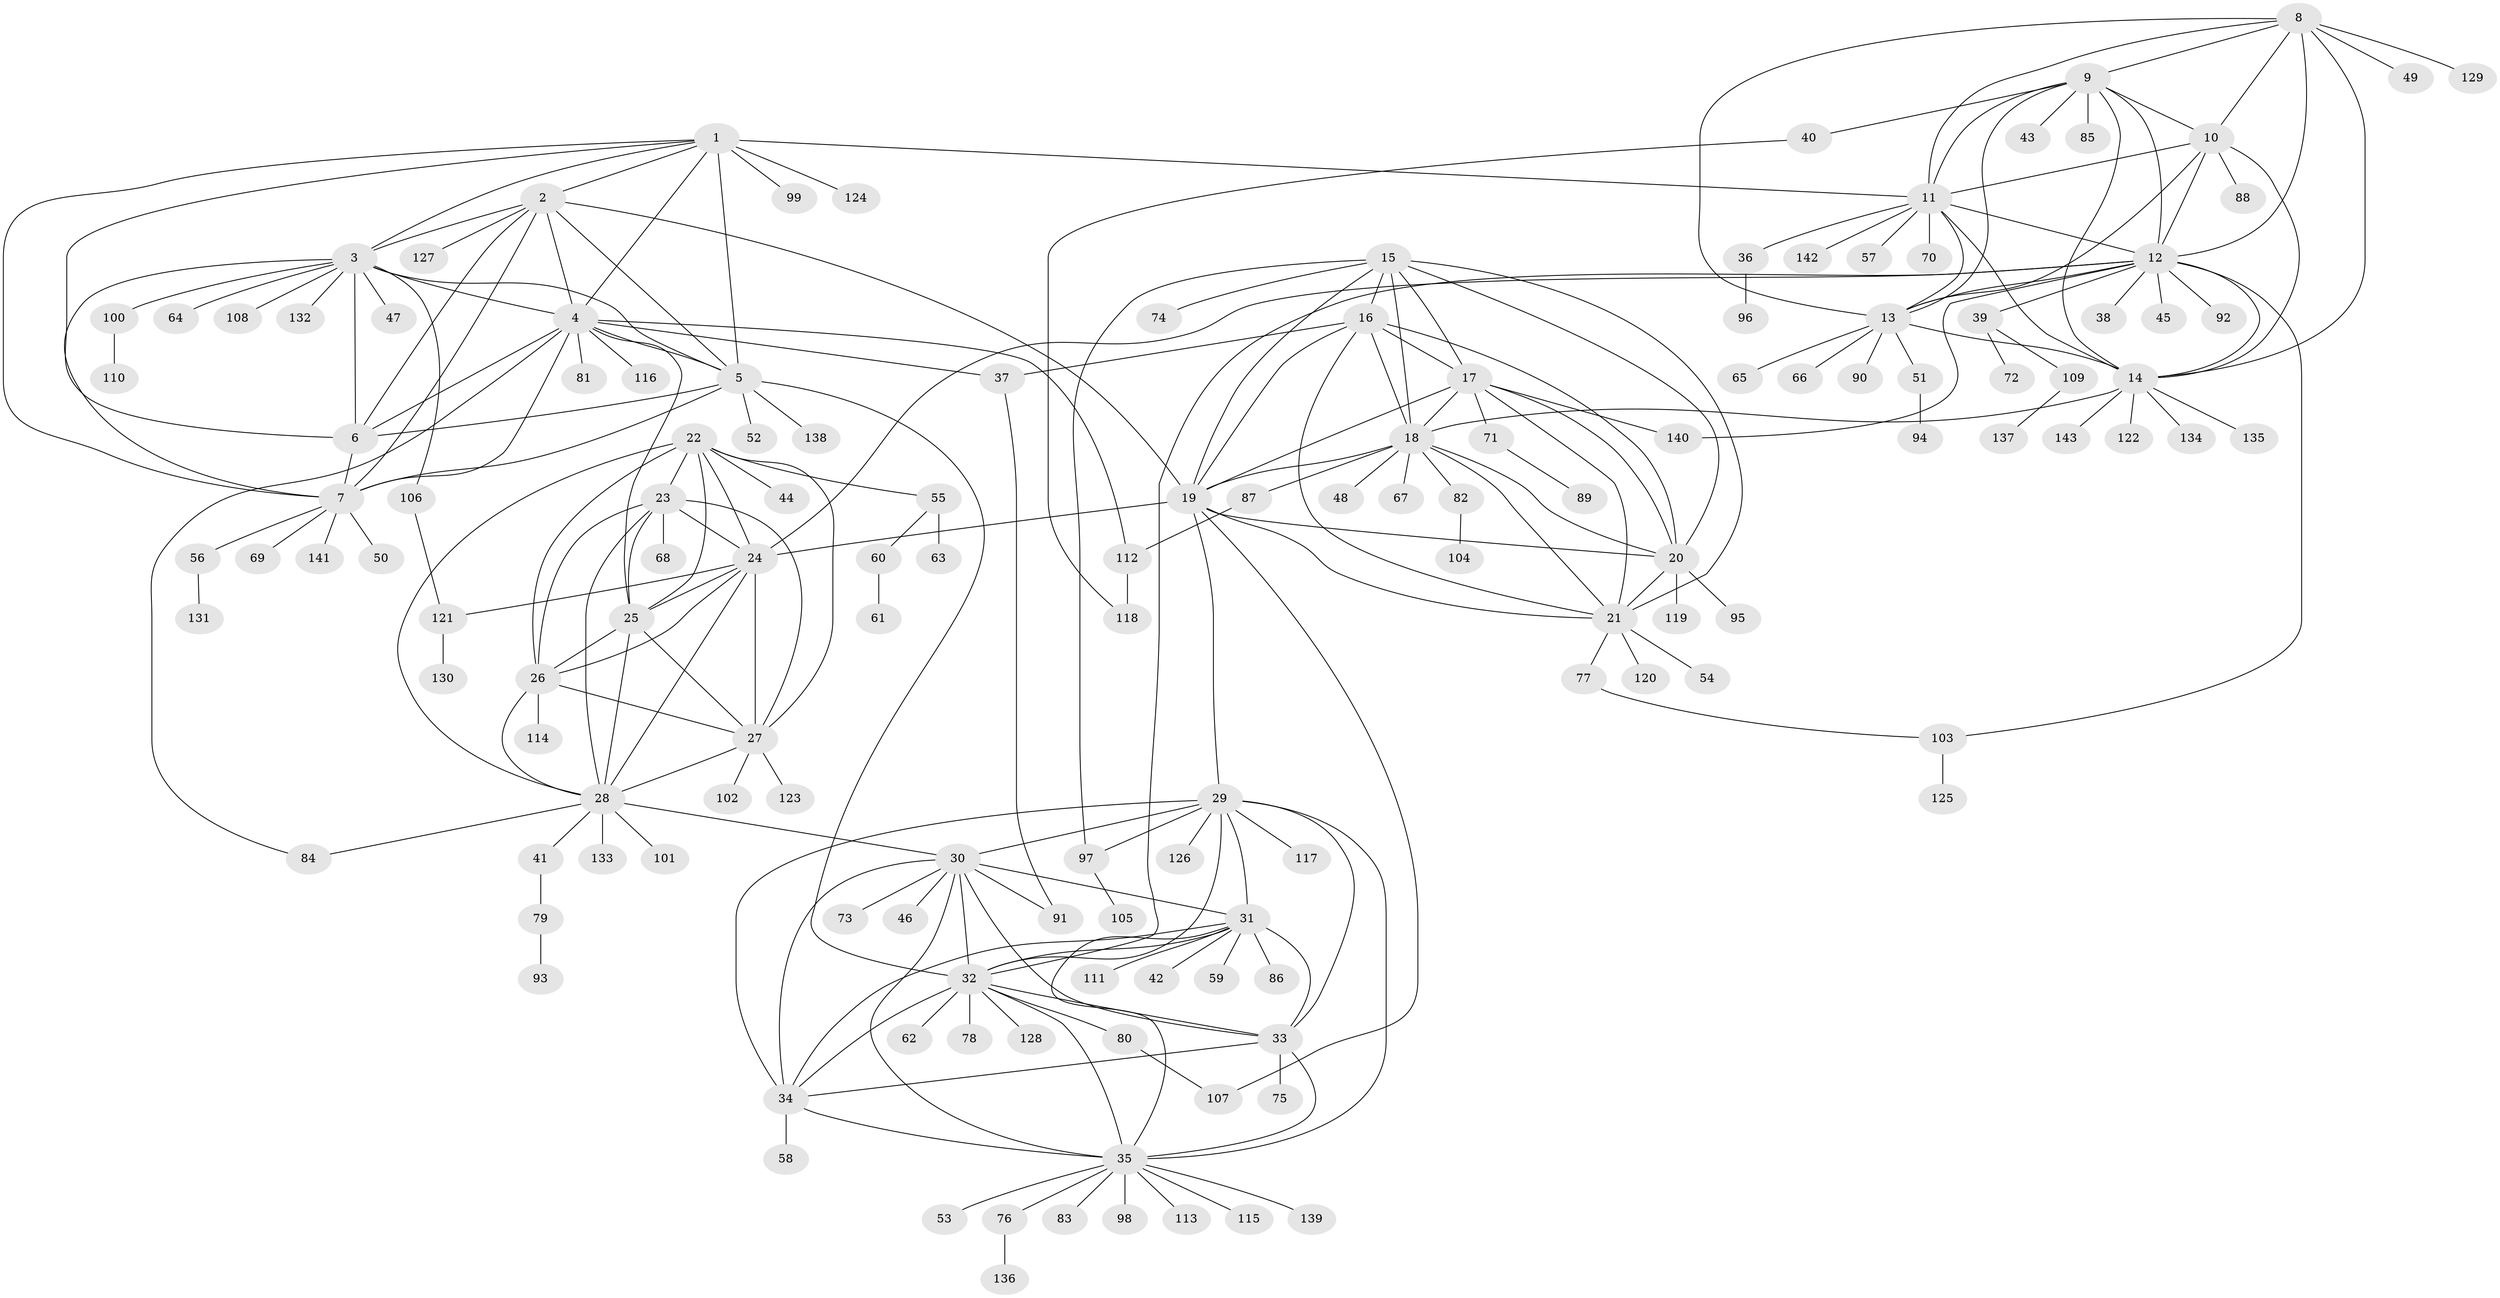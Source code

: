 // coarse degree distribution, {6: 0.03488372093023256, 14: 0.011627906976744186, 8: 0.08139534883720931, 5: 0.046511627906976744, 1: 0.5465116279069767, 2: 0.13953488372093023, 7: 0.03488372093023256, 4: 0.011627906976744186, 9: 0.03488372093023256, 3: 0.023255813953488372, 10: 0.023255813953488372, 11: 0.011627906976744186}
// Generated by graph-tools (version 1.1) at 2025/37/03/04/25 23:37:51]
// undirected, 143 vertices, 233 edges
graph export_dot {
  node [color=gray90,style=filled];
  1;
  2;
  3;
  4;
  5;
  6;
  7;
  8;
  9;
  10;
  11;
  12;
  13;
  14;
  15;
  16;
  17;
  18;
  19;
  20;
  21;
  22;
  23;
  24;
  25;
  26;
  27;
  28;
  29;
  30;
  31;
  32;
  33;
  34;
  35;
  36;
  37;
  38;
  39;
  40;
  41;
  42;
  43;
  44;
  45;
  46;
  47;
  48;
  49;
  50;
  51;
  52;
  53;
  54;
  55;
  56;
  57;
  58;
  59;
  60;
  61;
  62;
  63;
  64;
  65;
  66;
  67;
  68;
  69;
  70;
  71;
  72;
  73;
  74;
  75;
  76;
  77;
  78;
  79;
  80;
  81;
  82;
  83;
  84;
  85;
  86;
  87;
  88;
  89;
  90;
  91;
  92;
  93;
  94;
  95;
  96;
  97;
  98;
  99;
  100;
  101;
  102;
  103;
  104;
  105;
  106;
  107;
  108;
  109;
  110;
  111;
  112;
  113;
  114;
  115;
  116;
  117;
  118;
  119;
  120;
  121;
  122;
  123;
  124;
  125;
  126;
  127;
  128;
  129;
  130;
  131;
  132;
  133;
  134;
  135;
  136;
  137;
  138;
  139;
  140;
  141;
  142;
  143;
  1 -- 2;
  1 -- 3;
  1 -- 4;
  1 -- 5;
  1 -- 6;
  1 -- 7;
  1 -- 11;
  1 -- 99;
  1 -- 124;
  2 -- 3;
  2 -- 4;
  2 -- 5;
  2 -- 6;
  2 -- 7;
  2 -- 19;
  2 -- 127;
  3 -- 4;
  3 -- 5;
  3 -- 6;
  3 -- 7;
  3 -- 47;
  3 -- 64;
  3 -- 100;
  3 -- 106;
  3 -- 108;
  3 -- 132;
  4 -- 5;
  4 -- 6;
  4 -- 7;
  4 -- 25;
  4 -- 37;
  4 -- 81;
  4 -- 84;
  4 -- 112;
  4 -- 116;
  5 -- 6;
  5 -- 7;
  5 -- 32;
  5 -- 52;
  5 -- 138;
  6 -- 7;
  7 -- 50;
  7 -- 56;
  7 -- 69;
  7 -- 141;
  8 -- 9;
  8 -- 10;
  8 -- 11;
  8 -- 12;
  8 -- 13;
  8 -- 14;
  8 -- 49;
  8 -- 129;
  9 -- 10;
  9 -- 11;
  9 -- 12;
  9 -- 13;
  9 -- 14;
  9 -- 40;
  9 -- 43;
  9 -- 85;
  10 -- 11;
  10 -- 12;
  10 -- 13;
  10 -- 14;
  10 -- 88;
  11 -- 12;
  11 -- 13;
  11 -- 14;
  11 -- 36;
  11 -- 57;
  11 -- 70;
  11 -- 142;
  12 -- 13;
  12 -- 14;
  12 -- 24;
  12 -- 32;
  12 -- 38;
  12 -- 39;
  12 -- 45;
  12 -- 92;
  12 -- 103;
  12 -- 140;
  13 -- 14;
  13 -- 51;
  13 -- 65;
  13 -- 66;
  13 -- 90;
  14 -- 18;
  14 -- 122;
  14 -- 134;
  14 -- 135;
  14 -- 143;
  15 -- 16;
  15 -- 17;
  15 -- 18;
  15 -- 19;
  15 -- 20;
  15 -- 21;
  15 -- 74;
  15 -- 97;
  16 -- 17;
  16 -- 18;
  16 -- 19;
  16 -- 20;
  16 -- 21;
  16 -- 37;
  17 -- 18;
  17 -- 19;
  17 -- 20;
  17 -- 21;
  17 -- 71;
  17 -- 140;
  18 -- 19;
  18 -- 20;
  18 -- 21;
  18 -- 48;
  18 -- 67;
  18 -- 82;
  18 -- 87;
  19 -- 20;
  19 -- 21;
  19 -- 24;
  19 -- 29;
  19 -- 107;
  20 -- 21;
  20 -- 95;
  20 -- 119;
  21 -- 54;
  21 -- 77;
  21 -- 120;
  22 -- 23;
  22 -- 24;
  22 -- 25;
  22 -- 26;
  22 -- 27;
  22 -- 28;
  22 -- 44;
  22 -- 55;
  23 -- 24;
  23 -- 25;
  23 -- 26;
  23 -- 27;
  23 -- 28;
  23 -- 68;
  24 -- 25;
  24 -- 26;
  24 -- 27;
  24 -- 28;
  24 -- 121;
  25 -- 26;
  25 -- 27;
  25 -- 28;
  26 -- 27;
  26 -- 28;
  26 -- 114;
  27 -- 28;
  27 -- 102;
  27 -- 123;
  28 -- 30;
  28 -- 41;
  28 -- 84;
  28 -- 101;
  28 -- 133;
  29 -- 30;
  29 -- 31;
  29 -- 32;
  29 -- 33;
  29 -- 34;
  29 -- 35;
  29 -- 97;
  29 -- 117;
  29 -- 126;
  30 -- 31;
  30 -- 32;
  30 -- 33;
  30 -- 34;
  30 -- 35;
  30 -- 46;
  30 -- 73;
  30 -- 91;
  31 -- 32;
  31 -- 33;
  31 -- 34;
  31 -- 35;
  31 -- 42;
  31 -- 59;
  31 -- 86;
  31 -- 111;
  32 -- 33;
  32 -- 34;
  32 -- 35;
  32 -- 62;
  32 -- 78;
  32 -- 80;
  32 -- 128;
  33 -- 34;
  33 -- 35;
  33 -- 75;
  34 -- 35;
  34 -- 58;
  35 -- 53;
  35 -- 76;
  35 -- 83;
  35 -- 98;
  35 -- 113;
  35 -- 115;
  35 -- 139;
  36 -- 96;
  37 -- 91;
  39 -- 72;
  39 -- 109;
  40 -- 118;
  41 -- 79;
  51 -- 94;
  55 -- 60;
  55 -- 63;
  56 -- 131;
  60 -- 61;
  71 -- 89;
  76 -- 136;
  77 -- 103;
  79 -- 93;
  80 -- 107;
  82 -- 104;
  87 -- 112;
  97 -- 105;
  100 -- 110;
  103 -- 125;
  106 -- 121;
  109 -- 137;
  112 -- 118;
  121 -- 130;
}
